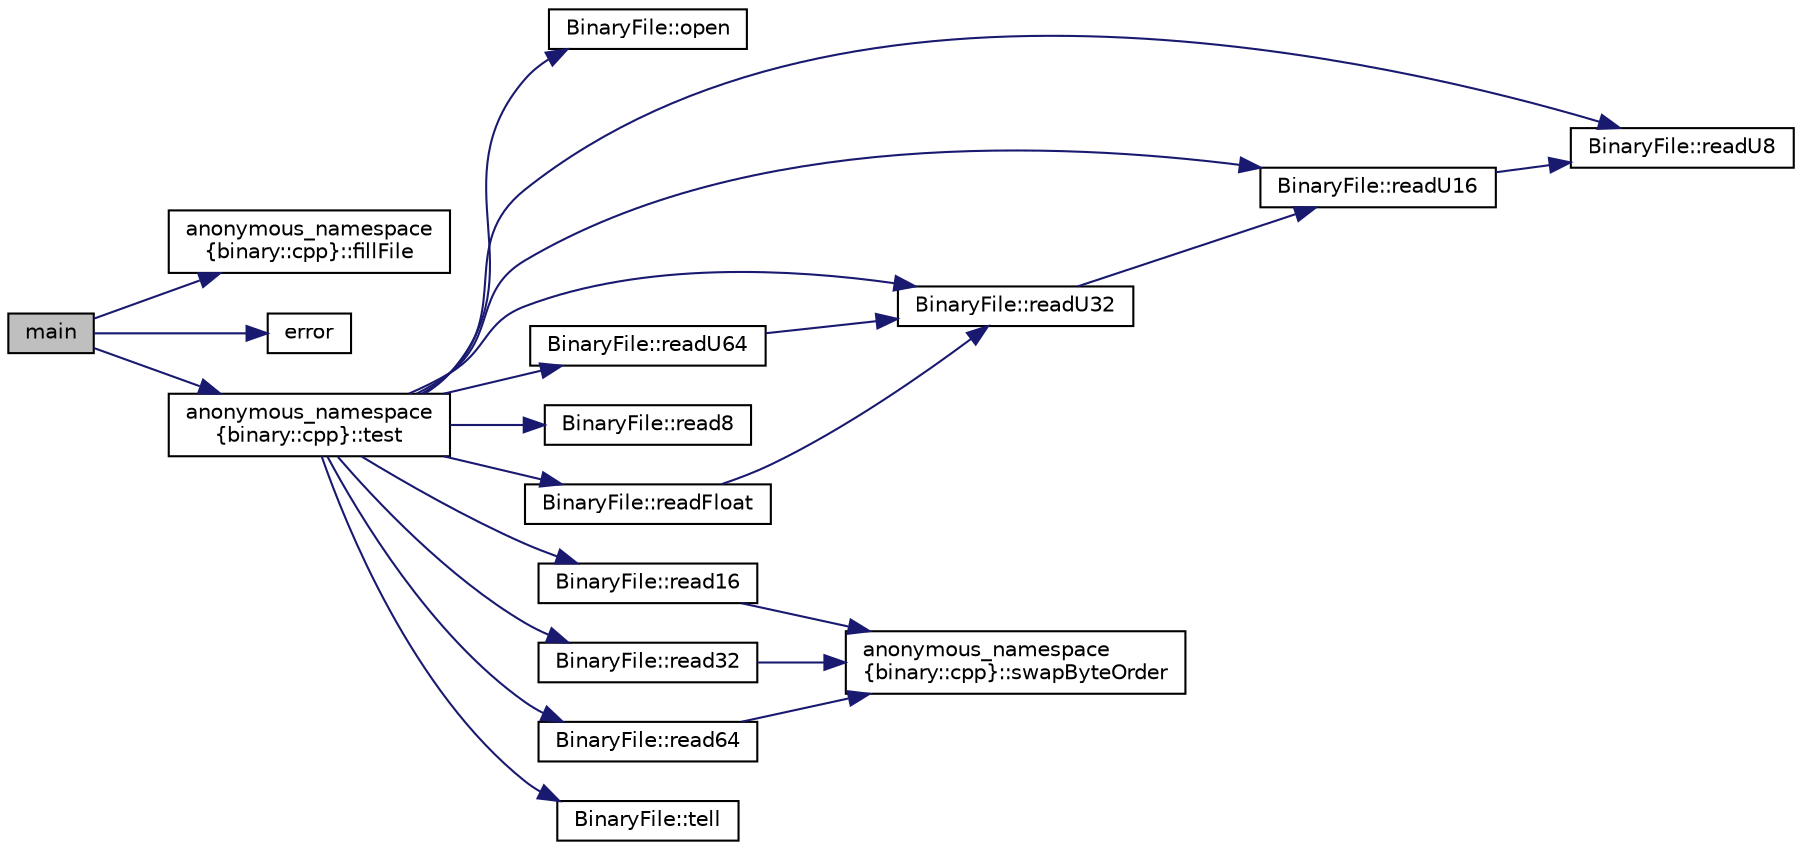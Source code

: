 digraph "main"
{
 // INTERACTIVE_SVG=YES
  edge [fontname="Helvetica",fontsize="10",labelfontname="Helvetica",labelfontsize="10"];
  node [fontname="Helvetica",fontsize="10",shape=record];
  rankdir="LR";
  Node1 [label="main",height=0.2,width=0.4,color="black", fillcolor="grey75", style="filled" fontcolor="black"];
  Node1 -> Node2 [color="midnightblue",fontsize="10",style="solid",fontname="Helvetica"];
  Node2 [label="anonymous_namespace\l\{binary::cpp\}::fillFile",height=0.2,width=0.4,color="black", fillcolor="white", style="filled",URL="$namespaceanonymous__namespace_02binary_8cpp_03.html#a29bd1f2869b2571a32e7040aab140960"];
  Node1 -> Node3 [color="midnightblue",fontsize="10",style="solid",fontname="Helvetica"];
  Node3 [label="error",height=0.2,width=0.4,color="black", fillcolor="white", style="filled",URL="$commander_8c.html#a9a17d0c19f2fb4ee55752f4b6840331e"];
  Node1 -> Node4 [color="midnightblue",fontsize="10",style="solid",fontname="Helvetica"];
  Node4 [label="anonymous_namespace\l\{binary::cpp\}::test",height=0.2,width=0.4,color="black", fillcolor="white", style="filled",URL="$namespaceanonymous__namespace_02binary_8cpp_03.html#ae674d3b6a6efa7cefd0a3dec07c2867f"];
  Node4 -> Node5 [color="midnightblue",fontsize="10",style="solid",fontname="Helvetica"];
  Node5 [label="BinaryFile::open",height=0.2,width=0.4,color="black", fillcolor="white", style="filled",URL="$class_binary_file.html#a04c6be604a7542dc24628052e6c56a5d"];
  Node4 -> Node6 [color="midnightblue",fontsize="10",style="solid",fontname="Helvetica"];
  Node6 [label="BinaryFile::readU8",height=0.2,width=0.4,color="black", fillcolor="white", style="filled",URL="$class_binary_file.html#aa57a21e8c1d8310c9d66f119d49733f4"];
  Node4 -> Node7 [color="midnightblue",fontsize="10",style="solid",fontname="Helvetica"];
  Node7 [label="BinaryFile::readU16",height=0.2,width=0.4,color="black", fillcolor="white", style="filled",URL="$class_binary_file.html#abec3c5045cd871082f3baa214ac33fe3"];
  Node7 -> Node6 [color="midnightblue",fontsize="10",style="solid",fontname="Helvetica"];
  Node4 -> Node8 [color="midnightblue",fontsize="10",style="solid",fontname="Helvetica"];
  Node8 [label="BinaryFile::readU32",height=0.2,width=0.4,color="black", fillcolor="white", style="filled",URL="$class_binary_file.html#a638019e1dadd19e4d7f497c2f16afaa2"];
  Node8 -> Node7 [color="midnightblue",fontsize="10",style="solid",fontname="Helvetica"];
  Node4 -> Node9 [color="midnightblue",fontsize="10",style="solid",fontname="Helvetica"];
  Node9 [label="BinaryFile::readU64",height=0.2,width=0.4,color="black", fillcolor="white", style="filled",URL="$class_binary_file.html#a60a849bb2a8cb0a4d31f09079df2fa1e"];
  Node9 -> Node8 [color="midnightblue",fontsize="10",style="solid",fontname="Helvetica"];
  Node4 -> Node10 [color="midnightblue",fontsize="10",style="solid",fontname="Helvetica"];
  Node10 [label="BinaryFile::read8",height=0.2,width=0.4,color="black", fillcolor="white", style="filled",URL="$class_binary_file.html#ab4c09b8072f111077305f81c619a0285"];
  Node4 -> Node11 [color="midnightblue",fontsize="10",style="solid",fontname="Helvetica"];
  Node11 [label="BinaryFile::read16",height=0.2,width=0.4,color="black", fillcolor="white", style="filled",URL="$class_binary_file.html#a63aa0ceaf0ed5b60d2b39ba428bd9998"];
  Node11 -> Node12 [color="midnightblue",fontsize="10",style="solid",fontname="Helvetica"];
  Node12 [label="anonymous_namespace\l\{binary::cpp\}::swapByteOrder",height=0.2,width=0.4,color="black", fillcolor="white", style="filled",URL="$namespaceanonymous__namespace_02binary_8cpp_03.html#a24a38a0266e56d9bae0d04ef3d1c70b3"];
  Node4 -> Node13 [color="midnightblue",fontsize="10",style="solid",fontname="Helvetica"];
  Node13 [label="BinaryFile::read32",height=0.2,width=0.4,color="black", fillcolor="white", style="filled",URL="$class_binary_file.html#abf381a76de9bfd187c655d84c3c106cc"];
  Node13 -> Node12 [color="midnightblue",fontsize="10",style="solid",fontname="Helvetica"];
  Node4 -> Node14 [color="midnightblue",fontsize="10",style="solid",fontname="Helvetica"];
  Node14 [label="BinaryFile::read64",height=0.2,width=0.4,color="black", fillcolor="white", style="filled",URL="$class_binary_file.html#adba4457aa47e2629fe7ad171b7773b18"];
  Node14 -> Node12 [color="midnightblue",fontsize="10",style="solid",fontname="Helvetica"];
  Node4 -> Node15 [color="midnightblue",fontsize="10",style="solid",fontname="Helvetica"];
  Node15 [label="BinaryFile::readFloat",height=0.2,width=0.4,color="black", fillcolor="white", style="filled",URL="$class_binary_file.html#ad6346d62fb726c2ddf8ceb957dab66ea"];
  Node15 -> Node8 [color="midnightblue",fontsize="10",style="solid",fontname="Helvetica"];
  Node4 -> Node16 [color="midnightblue",fontsize="10",style="solid",fontname="Helvetica"];
  Node16 [label="BinaryFile::tell",height=0.2,width=0.4,color="black", fillcolor="white", style="filled",URL="$class_binary_file.html#abf714d8c7561654b9b935871bf482582"];
}
